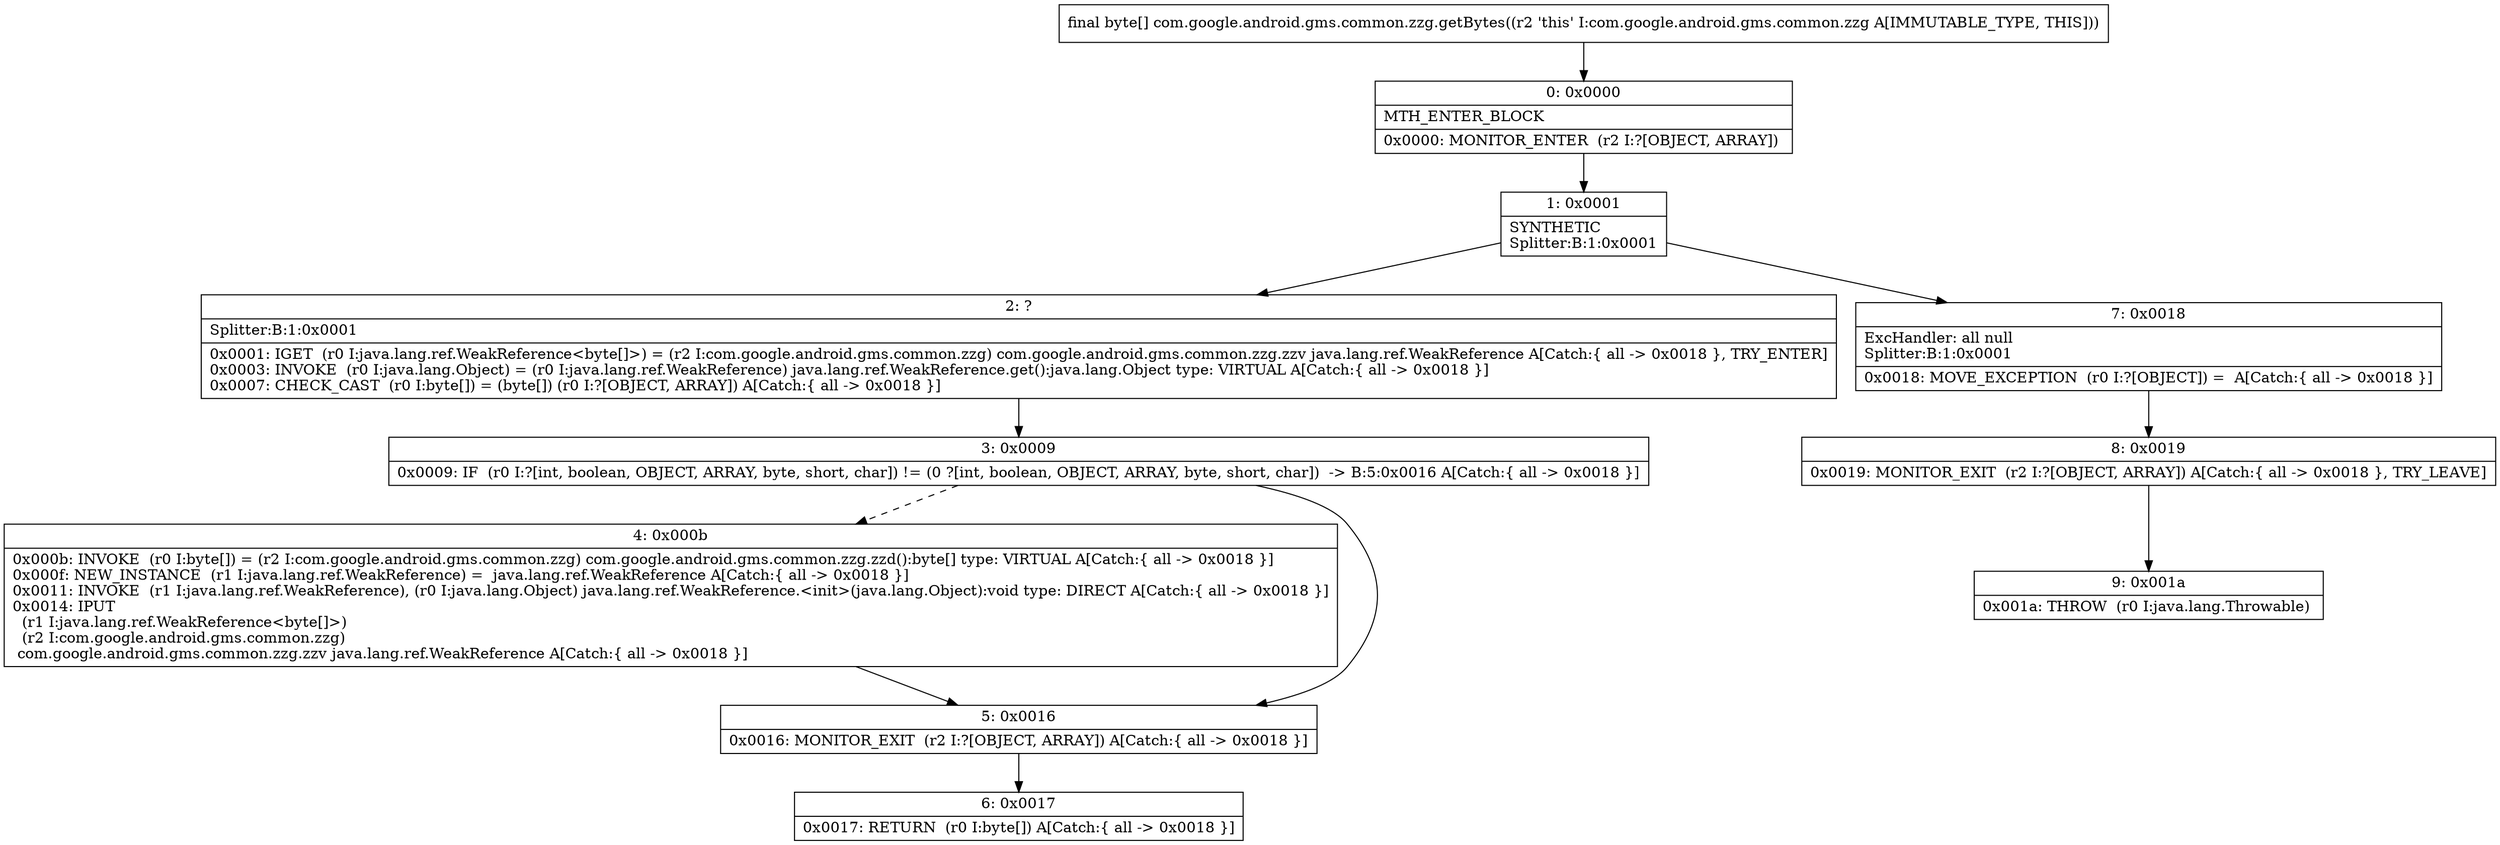 digraph "CFG forcom.google.android.gms.common.zzg.getBytes()[B" {
Node_0 [shape=record,label="{0\:\ 0x0000|MTH_ENTER_BLOCK\l|0x0000: MONITOR_ENTER  (r2 I:?[OBJECT, ARRAY]) \l}"];
Node_1 [shape=record,label="{1\:\ 0x0001|SYNTHETIC\lSplitter:B:1:0x0001\l}"];
Node_2 [shape=record,label="{2\:\ ?|Splitter:B:1:0x0001\l|0x0001: IGET  (r0 I:java.lang.ref.WeakReference\<byte[]\>) = (r2 I:com.google.android.gms.common.zzg) com.google.android.gms.common.zzg.zzv java.lang.ref.WeakReference A[Catch:\{ all \-\> 0x0018 \}, TRY_ENTER]\l0x0003: INVOKE  (r0 I:java.lang.Object) = (r0 I:java.lang.ref.WeakReference) java.lang.ref.WeakReference.get():java.lang.Object type: VIRTUAL A[Catch:\{ all \-\> 0x0018 \}]\l0x0007: CHECK_CAST  (r0 I:byte[]) = (byte[]) (r0 I:?[OBJECT, ARRAY]) A[Catch:\{ all \-\> 0x0018 \}]\l}"];
Node_3 [shape=record,label="{3\:\ 0x0009|0x0009: IF  (r0 I:?[int, boolean, OBJECT, ARRAY, byte, short, char]) != (0 ?[int, boolean, OBJECT, ARRAY, byte, short, char])  \-\> B:5:0x0016 A[Catch:\{ all \-\> 0x0018 \}]\l}"];
Node_4 [shape=record,label="{4\:\ 0x000b|0x000b: INVOKE  (r0 I:byte[]) = (r2 I:com.google.android.gms.common.zzg) com.google.android.gms.common.zzg.zzd():byte[] type: VIRTUAL A[Catch:\{ all \-\> 0x0018 \}]\l0x000f: NEW_INSTANCE  (r1 I:java.lang.ref.WeakReference) =  java.lang.ref.WeakReference A[Catch:\{ all \-\> 0x0018 \}]\l0x0011: INVOKE  (r1 I:java.lang.ref.WeakReference), (r0 I:java.lang.Object) java.lang.ref.WeakReference.\<init\>(java.lang.Object):void type: DIRECT A[Catch:\{ all \-\> 0x0018 \}]\l0x0014: IPUT  \l  (r1 I:java.lang.ref.WeakReference\<byte[]\>)\l  (r2 I:com.google.android.gms.common.zzg)\l com.google.android.gms.common.zzg.zzv java.lang.ref.WeakReference A[Catch:\{ all \-\> 0x0018 \}]\l}"];
Node_5 [shape=record,label="{5\:\ 0x0016|0x0016: MONITOR_EXIT  (r2 I:?[OBJECT, ARRAY]) A[Catch:\{ all \-\> 0x0018 \}]\l}"];
Node_6 [shape=record,label="{6\:\ 0x0017|0x0017: RETURN  (r0 I:byte[]) A[Catch:\{ all \-\> 0x0018 \}]\l}"];
Node_7 [shape=record,label="{7\:\ 0x0018|ExcHandler: all null\lSplitter:B:1:0x0001\l|0x0018: MOVE_EXCEPTION  (r0 I:?[OBJECT]) =  A[Catch:\{ all \-\> 0x0018 \}]\l}"];
Node_8 [shape=record,label="{8\:\ 0x0019|0x0019: MONITOR_EXIT  (r2 I:?[OBJECT, ARRAY]) A[Catch:\{ all \-\> 0x0018 \}, TRY_LEAVE]\l}"];
Node_9 [shape=record,label="{9\:\ 0x001a|0x001a: THROW  (r0 I:java.lang.Throwable) \l}"];
MethodNode[shape=record,label="{final byte[] com.google.android.gms.common.zzg.getBytes((r2 'this' I:com.google.android.gms.common.zzg A[IMMUTABLE_TYPE, THIS])) }"];
MethodNode -> Node_0;
Node_0 -> Node_1;
Node_1 -> Node_2;
Node_1 -> Node_7;
Node_2 -> Node_3;
Node_3 -> Node_4[style=dashed];
Node_3 -> Node_5;
Node_4 -> Node_5;
Node_5 -> Node_6;
Node_7 -> Node_8;
Node_8 -> Node_9;
}


